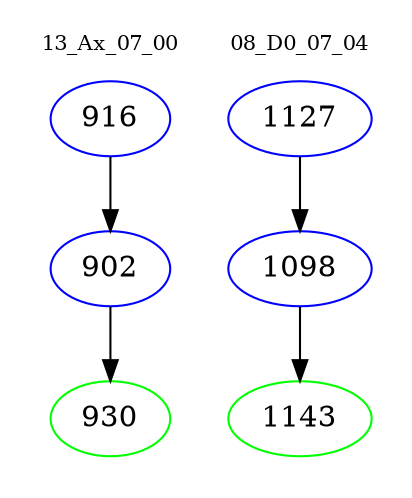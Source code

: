 digraph{
subgraph cluster_0 {
color = white
label = "13_Ax_07_00";
fontsize=10;
T0_916 [label="916", color="blue"]
T0_916 -> T0_902 [color="black"]
T0_902 [label="902", color="blue"]
T0_902 -> T0_930 [color="black"]
T0_930 [label="930", color="green"]
}
subgraph cluster_1 {
color = white
label = "08_D0_07_04";
fontsize=10;
T1_1127 [label="1127", color="blue"]
T1_1127 -> T1_1098 [color="black"]
T1_1098 [label="1098", color="blue"]
T1_1098 -> T1_1143 [color="black"]
T1_1143 [label="1143", color="green"]
}
}
